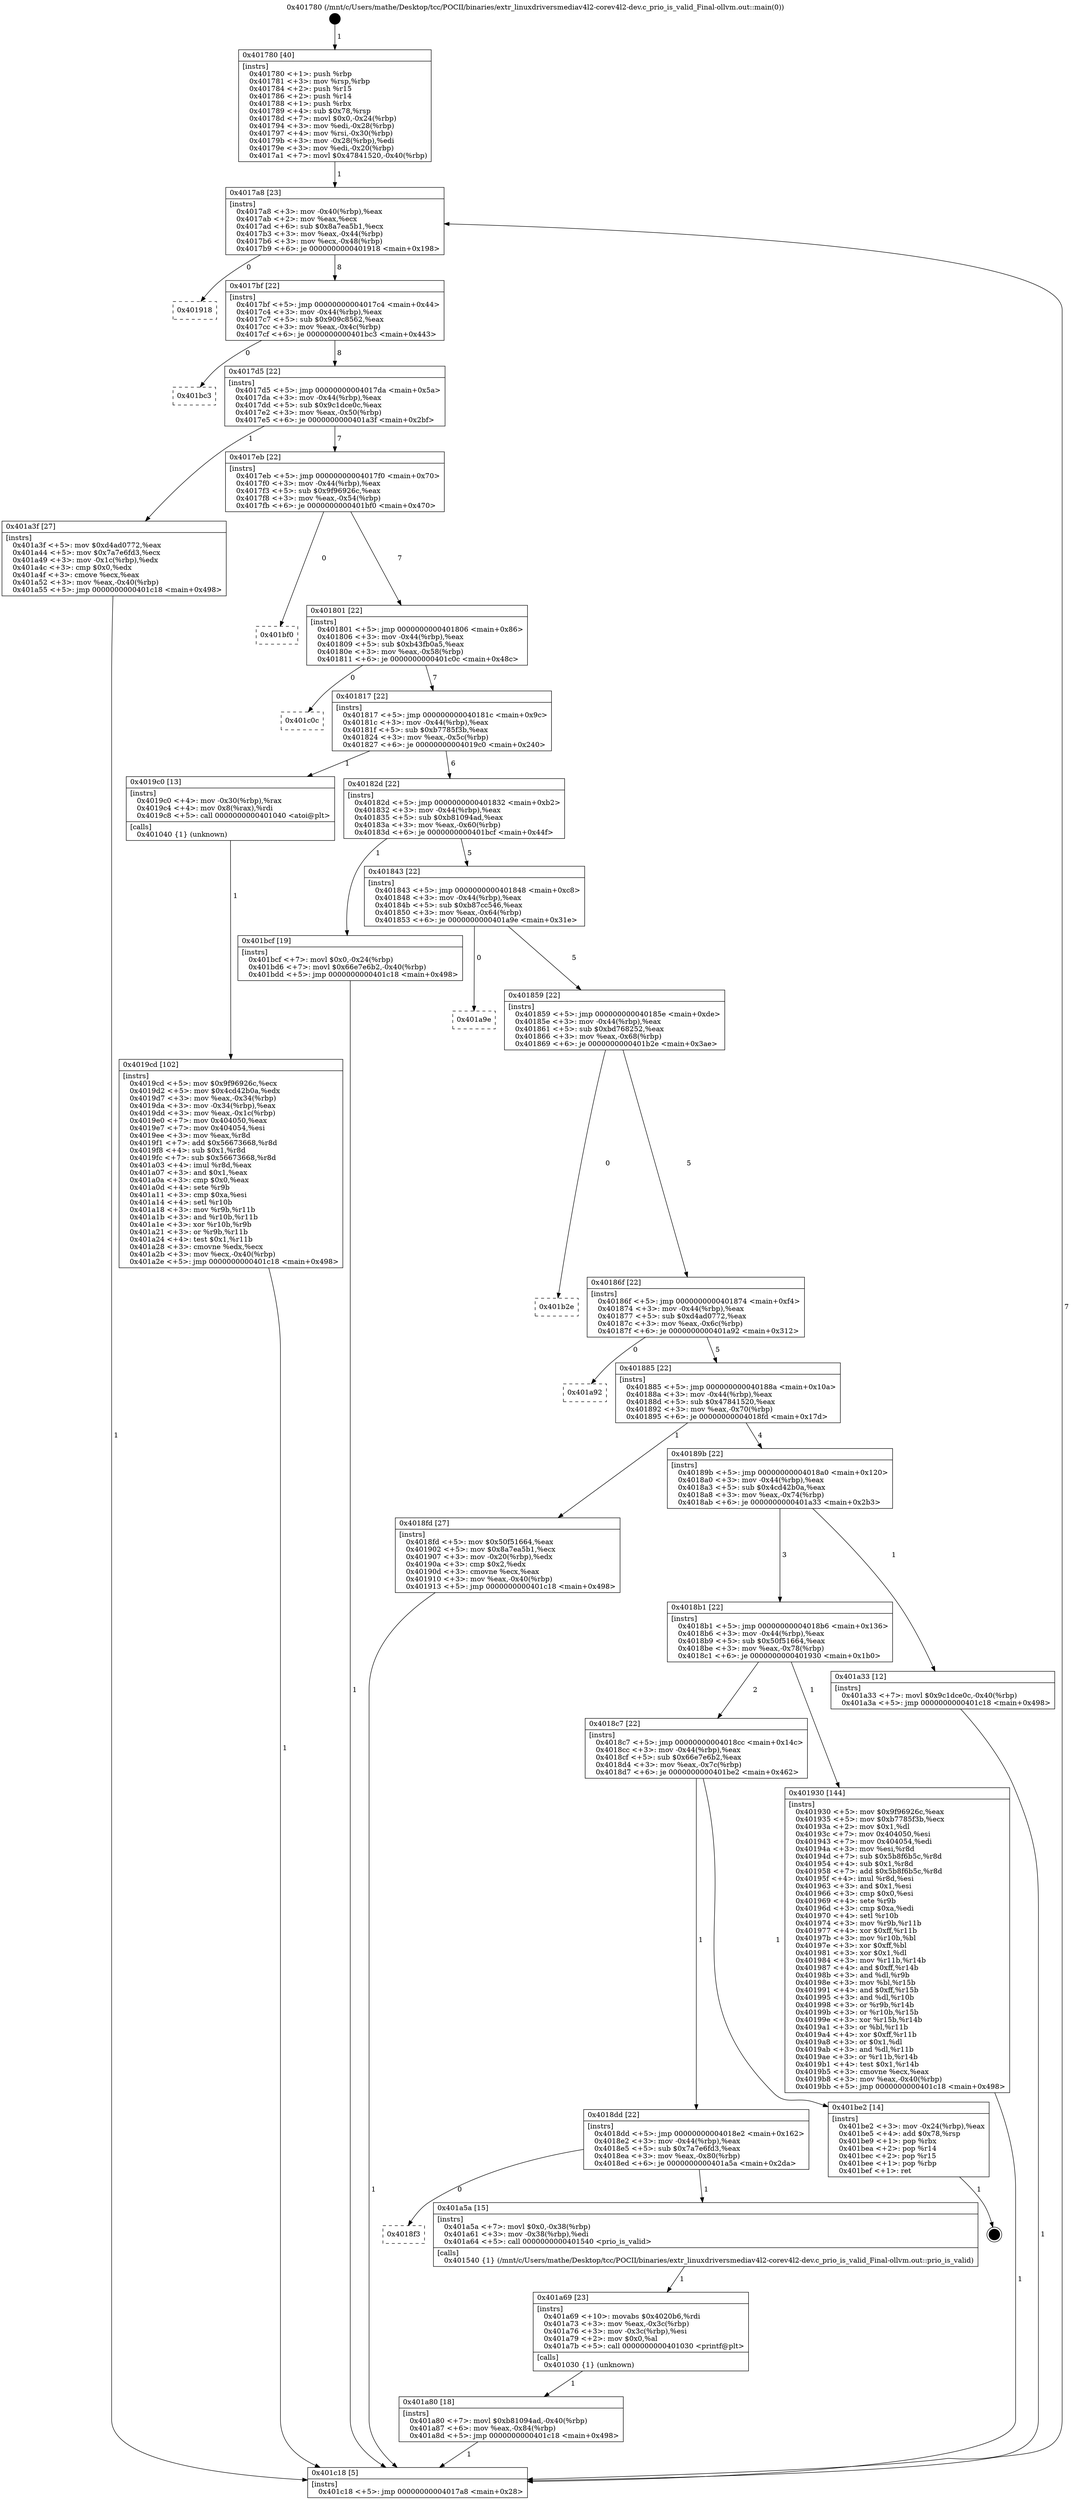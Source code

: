 digraph "0x401780" {
  label = "0x401780 (/mnt/c/Users/mathe/Desktop/tcc/POCII/binaries/extr_linuxdriversmediav4l2-corev4l2-dev.c_prio_is_valid_Final-ollvm.out::main(0))"
  labelloc = "t"
  node[shape=record]

  Entry [label="",width=0.3,height=0.3,shape=circle,fillcolor=black,style=filled]
  "0x4017a8" [label="{
     0x4017a8 [23]\l
     | [instrs]\l
     &nbsp;&nbsp;0x4017a8 \<+3\>: mov -0x40(%rbp),%eax\l
     &nbsp;&nbsp;0x4017ab \<+2\>: mov %eax,%ecx\l
     &nbsp;&nbsp;0x4017ad \<+6\>: sub $0x8a7ea5b1,%ecx\l
     &nbsp;&nbsp;0x4017b3 \<+3\>: mov %eax,-0x44(%rbp)\l
     &nbsp;&nbsp;0x4017b6 \<+3\>: mov %ecx,-0x48(%rbp)\l
     &nbsp;&nbsp;0x4017b9 \<+6\>: je 0000000000401918 \<main+0x198\>\l
  }"]
  "0x401918" [label="{
     0x401918\l
  }", style=dashed]
  "0x4017bf" [label="{
     0x4017bf [22]\l
     | [instrs]\l
     &nbsp;&nbsp;0x4017bf \<+5\>: jmp 00000000004017c4 \<main+0x44\>\l
     &nbsp;&nbsp;0x4017c4 \<+3\>: mov -0x44(%rbp),%eax\l
     &nbsp;&nbsp;0x4017c7 \<+5\>: sub $0x909c8562,%eax\l
     &nbsp;&nbsp;0x4017cc \<+3\>: mov %eax,-0x4c(%rbp)\l
     &nbsp;&nbsp;0x4017cf \<+6\>: je 0000000000401bc3 \<main+0x443\>\l
  }"]
  Exit [label="",width=0.3,height=0.3,shape=circle,fillcolor=black,style=filled,peripheries=2]
  "0x401bc3" [label="{
     0x401bc3\l
  }", style=dashed]
  "0x4017d5" [label="{
     0x4017d5 [22]\l
     | [instrs]\l
     &nbsp;&nbsp;0x4017d5 \<+5\>: jmp 00000000004017da \<main+0x5a\>\l
     &nbsp;&nbsp;0x4017da \<+3\>: mov -0x44(%rbp),%eax\l
     &nbsp;&nbsp;0x4017dd \<+5\>: sub $0x9c1dce0c,%eax\l
     &nbsp;&nbsp;0x4017e2 \<+3\>: mov %eax,-0x50(%rbp)\l
     &nbsp;&nbsp;0x4017e5 \<+6\>: je 0000000000401a3f \<main+0x2bf\>\l
  }"]
  "0x401a80" [label="{
     0x401a80 [18]\l
     | [instrs]\l
     &nbsp;&nbsp;0x401a80 \<+7\>: movl $0xb81094ad,-0x40(%rbp)\l
     &nbsp;&nbsp;0x401a87 \<+6\>: mov %eax,-0x84(%rbp)\l
     &nbsp;&nbsp;0x401a8d \<+5\>: jmp 0000000000401c18 \<main+0x498\>\l
  }"]
  "0x401a3f" [label="{
     0x401a3f [27]\l
     | [instrs]\l
     &nbsp;&nbsp;0x401a3f \<+5\>: mov $0xd4ad0772,%eax\l
     &nbsp;&nbsp;0x401a44 \<+5\>: mov $0x7a7e6fd3,%ecx\l
     &nbsp;&nbsp;0x401a49 \<+3\>: mov -0x1c(%rbp),%edx\l
     &nbsp;&nbsp;0x401a4c \<+3\>: cmp $0x0,%edx\l
     &nbsp;&nbsp;0x401a4f \<+3\>: cmove %ecx,%eax\l
     &nbsp;&nbsp;0x401a52 \<+3\>: mov %eax,-0x40(%rbp)\l
     &nbsp;&nbsp;0x401a55 \<+5\>: jmp 0000000000401c18 \<main+0x498\>\l
  }"]
  "0x4017eb" [label="{
     0x4017eb [22]\l
     | [instrs]\l
     &nbsp;&nbsp;0x4017eb \<+5\>: jmp 00000000004017f0 \<main+0x70\>\l
     &nbsp;&nbsp;0x4017f0 \<+3\>: mov -0x44(%rbp),%eax\l
     &nbsp;&nbsp;0x4017f3 \<+5\>: sub $0x9f96926c,%eax\l
     &nbsp;&nbsp;0x4017f8 \<+3\>: mov %eax,-0x54(%rbp)\l
     &nbsp;&nbsp;0x4017fb \<+6\>: je 0000000000401bf0 \<main+0x470\>\l
  }"]
  "0x401a69" [label="{
     0x401a69 [23]\l
     | [instrs]\l
     &nbsp;&nbsp;0x401a69 \<+10\>: movabs $0x4020b6,%rdi\l
     &nbsp;&nbsp;0x401a73 \<+3\>: mov %eax,-0x3c(%rbp)\l
     &nbsp;&nbsp;0x401a76 \<+3\>: mov -0x3c(%rbp),%esi\l
     &nbsp;&nbsp;0x401a79 \<+2\>: mov $0x0,%al\l
     &nbsp;&nbsp;0x401a7b \<+5\>: call 0000000000401030 \<printf@plt\>\l
     | [calls]\l
     &nbsp;&nbsp;0x401030 \{1\} (unknown)\l
  }"]
  "0x401bf0" [label="{
     0x401bf0\l
  }", style=dashed]
  "0x401801" [label="{
     0x401801 [22]\l
     | [instrs]\l
     &nbsp;&nbsp;0x401801 \<+5\>: jmp 0000000000401806 \<main+0x86\>\l
     &nbsp;&nbsp;0x401806 \<+3\>: mov -0x44(%rbp),%eax\l
     &nbsp;&nbsp;0x401809 \<+5\>: sub $0xb43fb0a5,%eax\l
     &nbsp;&nbsp;0x40180e \<+3\>: mov %eax,-0x58(%rbp)\l
     &nbsp;&nbsp;0x401811 \<+6\>: je 0000000000401c0c \<main+0x48c\>\l
  }"]
  "0x4018f3" [label="{
     0x4018f3\l
  }", style=dashed]
  "0x401c0c" [label="{
     0x401c0c\l
  }", style=dashed]
  "0x401817" [label="{
     0x401817 [22]\l
     | [instrs]\l
     &nbsp;&nbsp;0x401817 \<+5\>: jmp 000000000040181c \<main+0x9c\>\l
     &nbsp;&nbsp;0x40181c \<+3\>: mov -0x44(%rbp),%eax\l
     &nbsp;&nbsp;0x40181f \<+5\>: sub $0xb7785f3b,%eax\l
     &nbsp;&nbsp;0x401824 \<+3\>: mov %eax,-0x5c(%rbp)\l
     &nbsp;&nbsp;0x401827 \<+6\>: je 00000000004019c0 \<main+0x240\>\l
  }"]
  "0x401a5a" [label="{
     0x401a5a [15]\l
     | [instrs]\l
     &nbsp;&nbsp;0x401a5a \<+7\>: movl $0x0,-0x38(%rbp)\l
     &nbsp;&nbsp;0x401a61 \<+3\>: mov -0x38(%rbp),%edi\l
     &nbsp;&nbsp;0x401a64 \<+5\>: call 0000000000401540 \<prio_is_valid\>\l
     | [calls]\l
     &nbsp;&nbsp;0x401540 \{1\} (/mnt/c/Users/mathe/Desktop/tcc/POCII/binaries/extr_linuxdriversmediav4l2-corev4l2-dev.c_prio_is_valid_Final-ollvm.out::prio_is_valid)\l
  }"]
  "0x4019c0" [label="{
     0x4019c0 [13]\l
     | [instrs]\l
     &nbsp;&nbsp;0x4019c0 \<+4\>: mov -0x30(%rbp),%rax\l
     &nbsp;&nbsp;0x4019c4 \<+4\>: mov 0x8(%rax),%rdi\l
     &nbsp;&nbsp;0x4019c8 \<+5\>: call 0000000000401040 \<atoi@plt\>\l
     | [calls]\l
     &nbsp;&nbsp;0x401040 \{1\} (unknown)\l
  }"]
  "0x40182d" [label="{
     0x40182d [22]\l
     | [instrs]\l
     &nbsp;&nbsp;0x40182d \<+5\>: jmp 0000000000401832 \<main+0xb2\>\l
     &nbsp;&nbsp;0x401832 \<+3\>: mov -0x44(%rbp),%eax\l
     &nbsp;&nbsp;0x401835 \<+5\>: sub $0xb81094ad,%eax\l
     &nbsp;&nbsp;0x40183a \<+3\>: mov %eax,-0x60(%rbp)\l
     &nbsp;&nbsp;0x40183d \<+6\>: je 0000000000401bcf \<main+0x44f\>\l
  }"]
  "0x4018dd" [label="{
     0x4018dd [22]\l
     | [instrs]\l
     &nbsp;&nbsp;0x4018dd \<+5\>: jmp 00000000004018e2 \<main+0x162\>\l
     &nbsp;&nbsp;0x4018e2 \<+3\>: mov -0x44(%rbp),%eax\l
     &nbsp;&nbsp;0x4018e5 \<+5\>: sub $0x7a7e6fd3,%eax\l
     &nbsp;&nbsp;0x4018ea \<+3\>: mov %eax,-0x80(%rbp)\l
     &nbsp;&nbsp;0x4018ed \<+6\>: je 0000000000401a5a \<main+0x2da\>\l
  }"]
  "0x401bcf" [label="{
     0x401bcf [19]\l
     | [instrs]\l
     &nbsp;&nbsp;0x401bcf \<+7\>: movl $0x0,-0x24(%rbp)\l
     &nbsp;&nbsp;0x401bd6 \<+7\>: movl $0x66e7e6b2,-0x40(%rbp)\l
     &nbsp;&nbsp;0x401bdd \<+5\>: jmp 0000000000401c18 \<main+0x498\>\l
  }"]
  "0x401843" [label="{
     0x401843 [22]\l
     | [instrs]\l
     &nbsp;&nbsp;0x401843 \<+5\>: jmp 0000000000401848 \<main+0xc8\>\l
     &nbsp;&nbsp;0x401848 \<+3\>: mov -0x44(%rbp),%eax\l
     &nbsp;&nbsp;0x40184b \<+5\>: sub $0xb87cc546,%eax\l
     &nbsp;&nbsp;0x401850 \<+3\>: mov %eax,-0x64(%rbp)\l
     &nbsp;&nbsp;0x401853 \<+6\>: je 0000000000401a9e \<main+0x31e\>\l
  }"]
  "0x401be2" [label="{
     0x401be2 [14]\l
     | [instrs]\l
     &nbsp;&nbsp;0x401be2 \<+3\>: mov -0x24(%rbp),%eax\l
     &nbsp;&nbsp;0x401be5 \<+4\>: add $0x78,%rsp\l
     &nbsp;&nbsp;0x401be9 \<+1\>: pop %rbx\l
     &nbsp;&nbsp;0x401bea \<+2\>: pop %r14\l
     &nbsp;&nbsp;0x401bec \<+2\>: pop %r15\l
     &nbsp;&nbsp;0x401bee \<+1\>: pop %rbp\l
     &nbsp;&nbsp;0x401bef \<+1\>: ret\l
  }"]
  "0x401a9e" [label="{
     0x401a9e\l
  }", style=dashed]
  "0x401859" [label="{
     0x401859 [22]\l
     | [instrs]\l
     &nbsp;&nbsp;0x401859 \<+5\>: jmp 000000000040185e \<main+0xde\>\l
     &nbsp;&nbsp;0x40185e \<+3\>: mov -0x44(%rbp),%eax\l
     &nbsp;&nbsp;0x401861 \<+5\>: sub $0xbd768252,%eax\l
     &nbsp;&nbsp;0x401866 \<+3\>: mov %eax,-0x68(%rbp)\l
     &nbsp;&nbsp;0x401869 \<+6\>: je 0000000000401b2e \<main+0x3ae\>\l
  }"]
  "0x4019cd" [label="{
     0x4019cd [102]\l
     | [instrs]\l
     &nbsp;&nbsp;0x4019cd \<+5\>: mov $0x9f96926c,%ecx\l
     &nbsp;&nbsp;0x4019d2 \<+5\>: mov $0x4cd42b0a,%edx\l
     &nbsp;&nbsp;0x4019d7 \<+3\>: mov %eax,-0x34(%rbp)\l
     &nbsp;&nbsp;0x4019da \<+3\>: mov -0x34(%rbp),%eax\l
     &nbsp;&nbsp;0x4019dd \<+3\>: mov %eax,-0x1c(%rbp)\l
     &nbsp;&nbsp;0x4019e0 \<+7\>: mov 0x404050,%eax\l
     &nbsp;&nbsp;0x4019e7 \<+7\>: mov 0x404054,%esi\l
     &nbsp;&nbsp;0x4019ee \<+3\>: mov %eax,%r8d\l
     &nbsp;&nbsp;0x4019f1 \<+7\>: add $0x56673668,%r8d\l
     &nbsp;&nbsp;0x4019f8 \<+4\>: sub $0x1,%r8d\l
     &nbsp;&nbsp;0x4019fc \<+7\>: sub $0x56673668,%r8d\l
     &nbsp;&nbsp;0x401a03 \<+4\>: imul %r8d,%eax\l
     &nbsp;&nbsp;0x401a07 \<+3\>: and $0x1,%eax\l
     &nbsp;&nbsp;0x401a0a \<+3\>: cmp $0x0,%eax\l
     &nbsp;&nbsp;0x401a0d \<+4\>: sete %r9b\l
     &nbsp;&nbsp;0x401a11 \<+3\>: cmp $0xa,%esi\l
     &nbsp;&nbsp;0x401a14 \<+4\>: setl %r10b\l
     &nbsp;&nbsp;0x401a18 \<+3\>: mov %r9b,%r11b\l
     &nbsp;&nbsp;0x401a1b \<+3\>: and %r10b,%r11b\l
     &nbsp;&nbsp;0x401a1e \<+3\>: xor %r10b,%r9b\l
     &nbsp;&nbsp;0x401a21 \<+3\>: or %r9b,%r11b\l
     &nbsp;&nbsp;0x401a24 \<+4\>: test $0x1,%r11b\l
     &nbsp;&nbsp;0x401a28 \<+3\>: cmovne %edx,%ecx\l
     &nbsp;&nbsp;0x401a2b \<+3\>: mov %ecx,-0x40(%rbp)\l
     &nbsp;&nbsp;0x401a2e \<+5\>: jmp 0000000000401c18 \<main+0x498\>\l
  }"]
  "0x401b2e" [label="{
     0x401b2e\l
  }", style=dashed]
  "0x40186f" [label="{
     0x40186f [22]\l
     | [instrs]\l
     &nbsp;&nbsp;0x40186f \<+5\>: jmp 0000000000401874 \<main+0xf4\>\l
     &nbsp;&nbsp;0x401874 \<+3\>: mov -0x44(%rbp),%eax\l
     &nbsp;&nbsp;0x401877 \<+5\>: sub $0xd4ad0772,%eax\l
     &nbsp;&nbsp;0x40187c \<+3\>: mov %eax,-0x6c(%rbp)\l
     &nbsp;&nbsp;0x40187f \<+6\>: je 0000000000401a92 \<main+0x312\>\l
  }"]
  "0x4018c7" [label="{
     0x4018c7 [22]\l
     | [instrs]\l
     &nbsp;&nbsp;0x4018c7 \<+5\>: jmp 00000000004018cc \<main+0x14c\>\l
     &nbsp;&nbsp;0x4018cc \<+3\>: mov -0x44(%rbp),%eax\l
     &nbsp;&nbsp;0x4018cf \<+5\>: sub $0x66e7e6b2,%eax\l
     &nbsp;&nbsp;0x4018d4 \<+3\>: mov %eax,-0x7c(%rbp)\l
     &nbsp;&nbsp;0x4018d7 \<+6\>: je 0000000000401be2 \<main+0x462\>\l
  }"]
  "0x401a92" [label="{
     0x401a92\l
  }", style=dashed]
  "0x401885" [label="{
     0x401885 [22]\l
     | [instrs]\l
     &nbsp;&nbsp;0x401885 \<+5\>: jmp 000000000040188a \<main+0x10a\>\l
     &nbsp;&nbsp;0x40188a \<+3\>: mov -0x44(%rbp),%eax\l
     &nbsp;&nbsp;0x40188d \<+5\>: sub $0x47841520,%eax\l
     &nbsp;&nbsp;0x401892 \<+3\>: mov %eax,-0x70(%rbp)\l
     &nbsp;&nbsp;0x401895 \<+6\>: je 00000000004018fd \<main+0x17d\>\l
  }"]
  "0x401930" [label="{
     0x401930 [144]\l
     | [instrs]\l
     &nbsp;&nbsp;0x401930 \<+5\>: mov $0x9f96926c,%eax\l
     &nbsp;&nbsp;0x401935 \<+5\>: mov $0xb7785f3b,%ecx\l
     &nbsp;&nbsp;0x40193a \<+2\>: mov $0x1,%dl\l
     &nbsp;&nbsp;0x40193c \<+7\>: mov 0x404050,%esi\l
     &nbsp;&nbsp;0x401943 \<+7\>: mov 0x404054,%edi\l
     &nbsp;&nbsp;0x40194a \<+3\>: mov %esi,%r8d\l
     &nbsp;&nbsp;0x40194d \<+7\>: sub $0x5b8f6b5c,%r8d\l
     &nbsp;&nbsp;0x401954 \<+4\>: sub $0x1,%r8d\l
     &nbsp;&nbsp;0x401958 \<+7\>: add $0x5b8f6b5c,%r8d\l
     &nbsp;&nbsp;0x40195f \<+4\>: imul %r8d,%esi\l
     &nbsp;&nbsp;0x401963 \<+3\>: and $0x1,%esi\l
     &nbsp;&nbsp;0x401966 \<+3\>: cmp $0x0,%esi\l
     &nbsp;&nbsp;0x401969 \<+4\>: sete %r9b\l
     &nbsp;&nbsp;0x40196d \<+3\>: cmp $0xa,%edi\l
     &nbsp;&nbsp;0x401970 \<+4\>: setl %r10b\l
     &nbsp;&nbsp;0x401974 \<+3\>: mov %r9b,%r11b\l
     &nbsp;&nbsp;0x401977 \<+4\>: xor $0xff,%r11b\l
     &nbsp;&nbsp;0x40197b \<+3\>: mov %r10b,%bl\l
     &nbsp;&nbsp;0x40197e \<+3\>: xor $0xff,%bl\l
     &nbsp;&nbsp;0x401981 \<+3\>: xor $0x1,%dl\l
     &nbsp;&nbsp;0x401984 \<+3\>: mov %r11b,%r14b\l
     &nbsp;&nbsp;0x401987 \<+4\>: and $0xff,%r14b\l
     &nbsp;&nbsp;0x40198b \<+3\>: and %dl,%r9b\l
     &nbsp;&nbsp;0x40198e \<+3\>: mov %bl,%r15b\l
     &nbsp;&nbsp;0x401991 \<+4\>: and $0xff,%r15b\l
     &nbsp;&nbsp;0x401995 \<+3\>: and %dl,%r10b\l
     &nbsp;&nbsp;0x401998 \<+3\>: or %r9b,%r14b\l
     &nbsp;&nbsp;0x40199b \<+3\>: or %r10b,%r15b\l
     &nbsp;&nbsp;0x40199e \<+3\>: xor %r15b,%r14b\l
     &nbsp;&nbsp;0x4019a1 \<+3\>: or %bl,%r11b\l
     &nbsp;&nbsp;0x4019a4 \<+4\>: xor $0xff,%r11b\l
     &nbsp;&nbsp;0x4019a8 \<+3\>: or $0x1,%dl\l
     &nbsp;&nbsp;0x4019ab \<+3\>: and %dl,%r11b\l
     &nbsp;&nbsp;0x4019ae \<+3\>: or %r11b,%r14b\l
     &nbsp;&nbsp;0x4019b1 \<+4\>: test $0x1,%r14b\l
     &nbsp;&nbsp;0x4019b5 \<+3\>: cmovne %ecx,%eax\l
     &nbsp;&nbsp;0x4019b8 \<+3\>: mov %eax,-0x40(%rbp)\l
     &nbsp;&nbsp;0x4019bb \<+5\>: jmp 0000000000401c18 \<main+0x498\>\l
  }"]
  "0x4018fd" [label="{
     0x4018fd [27]\l
     | [instrs]\l
     &nbsp;&nbsp;0x4018fd \<+5\>: mov $0x50f51664,%eax\l
     &nbsp;&nbsp;0x401902 \<+5\>: mov $0x8a7ea5b1,%ecx\l
     &nbsp;&nbsp;0x401907 \<+3\>: mov -0x20(%rbp),%edx\l
     &nbsp;&nbsp;0x40190a \<+3\>: cmp $0x2,%edx\l
     &nbsp;&nbsp;0x40190d \<+3\>: cmovne %ecx,%eax\l
     &nbsp;&nbsp;0x401910 \<+3\>: mov %eax,-0x40(%rbp)\l
     &nbsp;&nbsp;0x401913 \<+5\>: jmp 0000000000401c18 \<main+0x498\>\l
  }"]
  "0x40189b" [label="{
     0x40189b [22]\l
     | [instrs]\l
     &nbsp;&nbsp;0x40189b \<+5\>: jmp 00000000004018a0 \<main+0x120\>\l
     &nbsp;&nbsp;0x4018a0 \<+3\>: mov -0x44(%rbp),%eax\l
     &nbsp;&nbsp;0x4018a3 \<+5\>: sub $0x4cd42b0a,%eax\l
     &nbsp;&nbsp;0x4018a8 \<+3\>: mov %eax,-0x74(%rbp)\l
     &nbsp;&nbsp;0x4018ab \<+6\>: je 0000000000401a33 \<main+0x2b3\>\l
  }"]
  "0x401c18" [label="{
     0x401c18 [5]\l
     | [instrs]\l
     &nbsp;&nbsp;0x401c18 \<+5\>: jmp 00000000004017a8 \<main+0x28\>\l
  }"]
  "0x401780" [label="{
     0x401780 [40]\l
     | [instrs]\l
     &nbsp;&nbsp;0x401780 \<+1\>: push %rbp\l
     &nbsp;&nbsp;0x401781 \<+3\>: mov %rsp,%rbp\l
     &nbsp;&nbsp;0x401784 \<+2\>: push %r15\l
     &nbsp;&nbsp;0x401786 \<+2\>: push %r14\l
     &nbsp;&nbsp;0x401788 \<+1\>: push %rbx\l
     &nbsp;&nbsp;0x401789 \<+4\>: sub $0x78,%rsp\l
     &nbsp;&nbsp;0x40178d \<+7\>: movl $0x0,-0x24(%rbp)\l
     &nbsp;&nbsp;0x401794 \<+3\>: mov %edi,-0x28(%rbp)\l
     &nbsp;&nbsp;0x401797 \<+4\>: mov %rsi,-0x30(%rbp)\l
     &nbsp;&nbsp;0x40179b \<+3\>: mov -0x28(%rbp),%edi\l
     &nbsp;&nbsp;0x40179e \<+3\>: mov %edi,-0x20(%rbp)\l
     &nbsp;&nbsp;0x4017a1 \<+7\>: movl $0x47841520,-0x40(%rbp)\l
  }"]
  "0x4018b1" [label="{
     0x4018b1 [22]\l
     | [instrs]\l
     &nbsp;&nbsp;0x4018b1 \<+5\>: jmp 00000000004018b6 \<main+0x136\>\l
     &nbsp;&nbsp;0x4018b6 \<+3\>: mov -0x44(%rbp),%eax\l
     &nbsp;&nbsp;0x4018b9 \<+5\>: sub $0x50f51664,%eax\l
     &nbsp;&nbsp;0x4018be \<+3\>: mov %eax,-0x78(%rbp)\l
     &nbsp;&nbsp;0x4018c1 \<+6\>: je 0000000000401930 \<main+0x1b0\>\l
  }"]
  "0x401a33" [label="{
     0x401a33 [12]\l
     | [instrs]\l
     &nbsp;&nbsp;0x401a33 \<+7\>: movl $0x9c1dce0c,-0x40(%rbp)\l
     &nbsp;&nbsp;0x401a3a \<+5\>: jmp 0000000000401c18 \<main+0x498\>\l
  }"]
  Entry -> "0x401780" [label=" 1"]
  "0x4017a8" -> "0x401918" [label=" 0"]
  "0x4017a8" -> "0x4017bf" [label=" 8"]
  "0x401be2" -> Exit [label=" 1"]
  "0x4017bf" -> "0x401bc3" [label=" 0"]
  "0x4017bf" -> "0x4017d5" [label=" 8"]
  "0x401bcf" -> "0x401c18" [label=" 1"]
  "0x4017d5" -> "0x401a3f" [label=" 1"]
  "0x4017d5" -> "0x4017eb" [label=" 7"]
  "0x401a80" -> "0x401c18" [label=" 1"]
  "0x4017eb" -> "0x401bf0" [label=" 0"]
  "0x4017eb" -> "0x401801" [label=" 7"]
  "0x401a69" -> "0x401a80" [label=" 1"]
  "0x401801" -> "0x401c0c" [label=" 0"]
  "0x401801" -> "0x401817" [label=" 7"]
  "0x401a5a" -> "0x401a69" [label=" 1"]
  "0x401817" -> "0x4019c0" [label=" 1"]
  "0x401817" -> "0x40182d" [label=" 6"]
  "0x4018dd" -> "0x4018f3" [label=" 0"]
  "0x40182d" -> "0x401bcf" [label=" 1"]
  "0x40182d" -> "0x401843" [label=" 5"]
  "0x4018dd" -> "0x401a5a" [label=" 1"]
  "0x401843" -> "0x401a9e" [label=" 0"]
  "0x401843" -> "0x401859" [label=" 5"]
  "0x4018c7" -> "0x4018dd" [label=" 1"]
  "0x401859" -> "0x401b2e" [label=" 0"]
  "0x401859" -> "0x40186f" [label=" 5"]
  "0x4018c7" -> "0x401be2" [label=" 1"]
  "0x40186f" -> "0x401a92" [label=" 0"]
  "0x40186f" -> "0x401885" [label=" 5"]
  "0x401a3f" -> "0x401c18" [label=" 1"]
  "0x401885" -> "0x4018fd" [label=" 1"]
  "0x401885" -> "0x40189b" [label=" 4"]
  "0x4018fd" -> "0x401c18" [label=" 1"]
  "0x401780" -> "0x4017a8" [label=" 1"]
  "0x401c18" -> "0x4017a8" [label=" 7"]
  "0x401a33" -> "0x401c18" [label=" 1"]
  "0x40189b" -> "0x401a33" [label=" 1"]
  "0x40189b" -> "0x4018b1" [label=" 3"]
  "0x4019cd" -> "0x401c18" [label=" 1"]
  "0x4018b1" -> "0x401930" [label=" 1"]
  "0x4018b1" -> "0x4018c7" [label=" 2"]
  "0x401930" -> "0x401c18" [label=" 1"]
  "0x4019c0" -> "0x4019cd" [label=" 1"]
}
